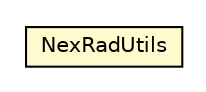 #!/usr/local/bin/dot
#
# Class diagram 
# Generated by UMLGraph version R5_6-24-gf6e263 (http://www.umlgraph.org/)
#

digraph G {
	edge [fontname="Helvetica",fontsize=10,labelfontname="Helvetica",labelfontsize=10];
	node [fontname="Helvetica",fontsize=10,shape=plaintext];
	nodesep=0.25;
	ranksep=0.5;
	// com.google.cloud.public_datasets.nexrad2.NexRadUtils
	c423 [label=<<table title="com.google.cloud.public_datasets.nexrad2.NexRadUtils" border="0" cellborder="1" cellspacing="0" cellpadding="2" port="p" bgcolor="lemonChiffon" href="./NexRadUtils.html">
		<tr><td><table border="0" cellspacing="0" cellpadding="1">
<tr><td align="center" balign="center"> NexRadUtils </td></tr>
		</table></td></tr>
		</table>>, URL="./NexRadUtils.html", fontname="Helvetica", fontcolor="black", fontsize=10.0];
}

